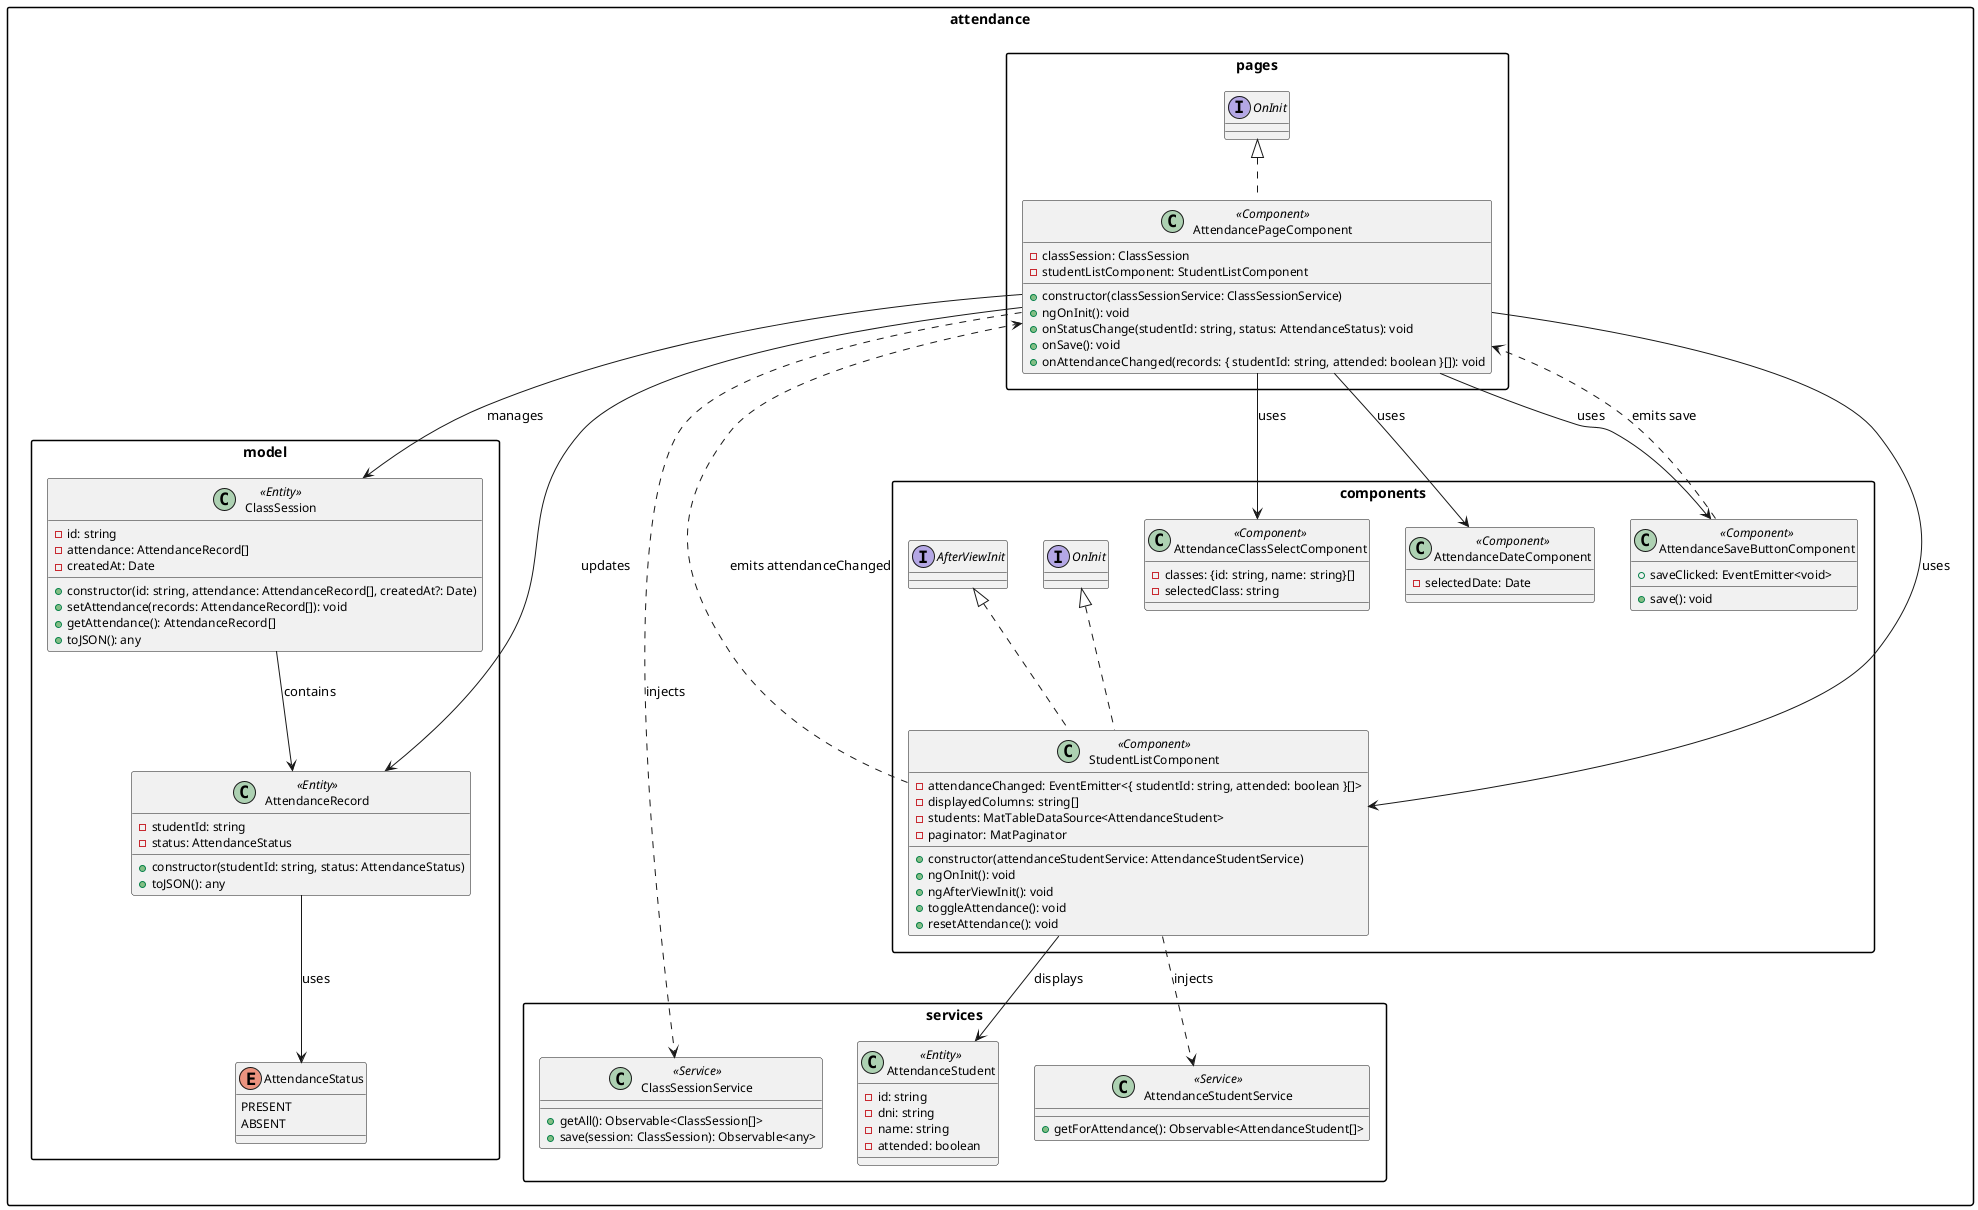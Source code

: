 @startuml Attendance Context Class Diagram

' Style settings
skinparam classFontSize 14
skinparam classFontName Arial
skinparam classAttributeFontSize 12
skinparam classAttributeFontName Arial
skinparam packageStyle rectangle

' Models
package "attendance.model" {
  enum AttendanceStatus {
    PRESENT
    ABSENT
  }

  class AttendanceRecord <<Entity>> {
    -studentId: string
    -status: AttendanceStatus
    +constructor(studentId: string, status: AttendanceStatus)
    +toJSON(): any
  }

  class ClassSession <<Entity>> {
    -id: string
    -attendance: AttendanceRecord[]
    -createdAt: Date
    +constructor(id: string, attendance: AttendanceRecord[], createdAt?: Date)
    +setAttendance(records: AttendanceRecord[]): void
    +getAttendance(): AttendanceRecord[]
    +toJSON(): any
  }
}

' Components
package "attendance.components" {
  class AttendanceClassSelectComponent <<Component>> {
    -classes: {id: string, name: string}[]
    -selectedClass: string
  }

  class AttendanceDateComponent <<Component>> {
    -selectedDate: Date
  }

  class AttendanceSaveButtonComponent <<Component>> {
    +saveClicked: EventEmitter<void>
    +save(): void
  }

  class StudentListComponent <<Component>> implements OnInit, AfterViewInit {
    -attendanceChanged: EventEmitter<{ studentId: string, attended: boolean }[]>
    -displayedColumns: string[]
    -students: MatTableDataSource<AttendanceStudent>
    -paginator: MatPaginator
    +constructor(attendanceStudentService: AttendanceStudentService)
    +ngOnInit(): void
    +ngAfterViewInit(): void
    +toggleAttendance(): void
    +resetAttendance(): void
  }
}

' Pages
package "attendance.pages" {
  class AttendancePageComponent <<Component>> implements OnInit {
    -classSession: ClassSession
    -studentListComponent: StudentListComponent
    +constructor(classSessionService: ClassSessionService)
    +ngOnInit(): void
    +onStatusChange(studentId: string, status: AttendanceStatus): void
    +onSave(): void
    +onAttendanceChanged(records: { studentId: string, attended: boolean }[]): void
  }
}

' Services
package "attendance.services" {
  class ClassSessionService <<Service>> {
    +getAll(): Observable<ClassSession[]>
    +save(session: ClassSession): Observable<any>
  }

  class AttendanceStudentService <<Service>> {
    +getForAttendance(): Observable<AttendanceStudent[]>
  }

  class AttendanceStudent <<Entity>> {
    -id: string
    -dni: string
    -name: string
    -attended: boolean
  }
}

' Relationships
attendance.pages.AttendancePageComponent --> attendance.components.AttendanceClassSelectComponent: uses
attendance.pages.AttendancePageComponent --> attendance.components.AttendanceDateComponent: uses
attendance.pages.AttendancePageComponent --> attendance.components.StudentListComponent: uses
attendance.pages.AttendancePageComponent --> attendance.components.AttendanceSaveButtonComponent: uses
attendance.pages.AttendancePageComponent --> attendance.model.ClassSession: manages
attendance.pages.AttendancePageComponent ..> attendance.services.ClassSessionService: injects
attendance.pages.AttendancePageComponent --> attendance.model.AttendanceRecord: updates
attendance.components.StudentListComponent ..> attendance.services.AttendanceStudentService: injects
attendance.components.StudentListComponent --> attendance.services.AttendanceStudent: displays
attendance.model.ClassSession --> attendance.model.AttendanceRecord: contains
attendance.model.AttendanceRecord --> attendance.model.AttendanceStatus: uses
attendance.components.AttendanceSaveButtonComponent ..> attendance.pages.AttendancePageComponent: emits save
attendance.components.StudentListComponent ..> attendance.pages.AttendancePageComponent: emits attendanceChanged

@enduml